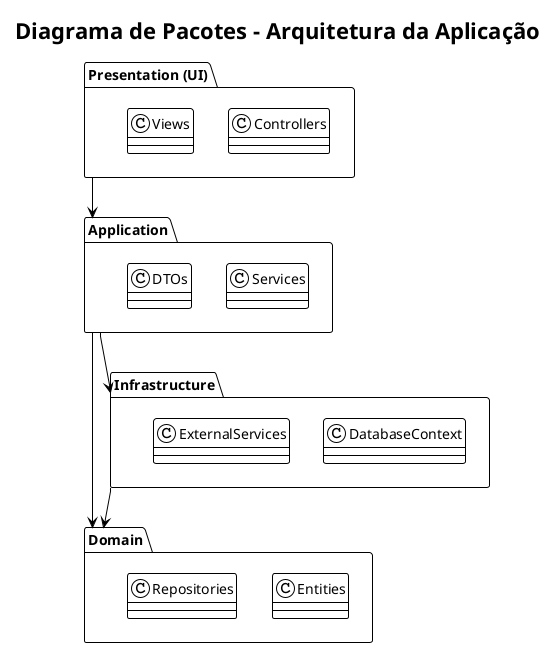 '''
@startuml
!theme plain

title Diagrama de Pacotes - Arquitetura da Aplicação

package "Presentation (UI)" as Presentation {
  class "Controllers"
  class "Views"
}

package "Application" as Application {
  class "Services"
  class "DTOs"
}

package "Domain" as Domain {
  class "Entities"
  class "Repositories"
}

package "Infrastructure" as Infrastructure {
  class "DatabaseContext"
  class "ExternalServices"
}

Presentation --> Application
Application --> Domain
Application --> Infrastructure
Infrastructure --> Domain

@enduml
'''
